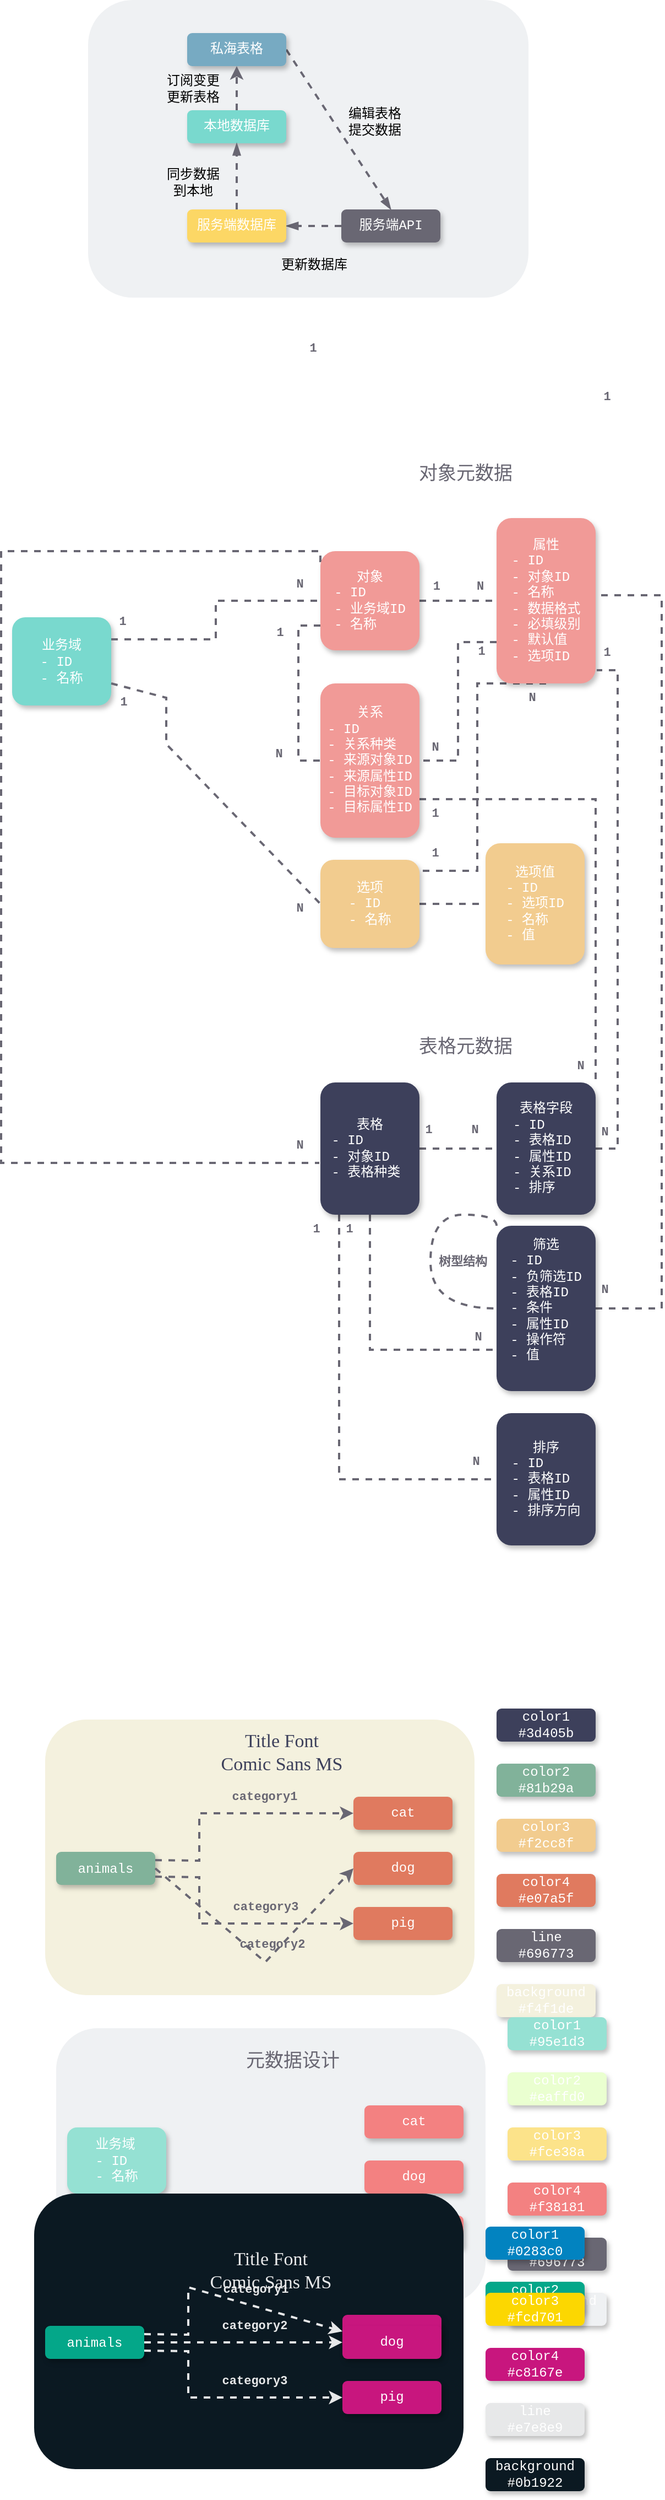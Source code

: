 <mxfile version="20.2.6" type="github">
  <diagram id="q-poOADq89SLV2On1OTE" name="第 1 页">
    <mxGraphModel dx="1226" dy="2330" grid="1" gridSize="10" guides="1" tooltips="1" connect="1" arrows="1" fold="1" page="1" pageScale="1" pageWidth="827" pageHeight="1169" math="0" shadow="0">
      <root>
        <mxCell id="0" />
        <mxCell id="1" parent="0" />
        <mxCell id="LNDC6W70i-blcDO_hwsq-19" value="" style="rounded=1;whiteSpace=wrap;html=1;strokeColor=none;shadow=0;glass=0;comic=0;gradientColor=none;fontFamily=Courier New;fontColor=#FFFFFF;fillColor=#f4f1de;" parent="1" vertex="1">
          <mxGeometry x="70" y="870" width="390" height="250" as="geometry" />
        </mxCell>
        <mxCell id="LNDC6W70i-blcDO_hwsq-20" value="&lt;font color=&quot;#ffffff&quot; face=&quot;Courier New&quot;&gt;animals&lt;/font&gt;" style="rounded=1;whiteSpace=wrap;html=1;strokeColor=none;shadow=1;glass=0;comic=0;gradientColor=none;fillColor=#81b29a;" parent="1" vertex="1">
          <mxGeometry x="80" y="990" width="90" height="30" as="geometry" />
        </mxCell>
        <mxCell id="LNDC6W70i-blcDO_hwsq-21" value="" style="endArrow=classic;html=1;exitX=1;exitY=0.5;exitDx=0;exitDy=0;strokeWidth=2;dashed=1;strokeColor=#696773;entryX=0;entryY=0.5;entryDx=0;entryDy=0;rounded=0;" parent="1" source="LNDC6W70i-blcDO_hwsq-20" target="LNDC6W70i-blcDO_hwsq-24" edge="1">
          <mxGeometry width="50" height="50" relative="1" as="geometry">
            <mxPoint x="220" y="1050" as="sourcePoint" />
            <mxPoint x="250" y="1005" as="targetPoint" />
            <Array as="points">
              <mxPoint x="270" y="1090" />
            </Array>
          </mxGeometry>
        </mxCell>
        <mxCell id="LNDC6W70i-blcDO_hwsq-22" value="&lt;b style=&quot;color: rgb(105 , 103 , 115)&quot;&gt;category2&lt;/b&gt;" style="edgeLabel;html=1;align=center;verticalAlign=middle;resizable=0;points=[];fontFamily=Courier New;fontColor=#FFFFFF;labelBackgroundColor=none;" parent="LNDC6W70i-blcDO_hwsq-21" vertex="1" connectable="0">
          <mxGeometry x="0.031" y="2" relative="1" as="geometry">
            <mxPoint x="7" y="-13" as="offset" />
          </mxGeometry>
        </mxCell>
        <mxCell id="LNDC6W70i-blcDO_hwsq-23" value="cat" style="rounded=1;whiteSpace=wrap;html=1;strokeColor=none;shadow=1;glass=0;comic=0;gradientColor=none;fontFamily=Courier New;fontColor=#FFFFFF;fillColor=#e07a5f;" parent="1" vertex="1">
          <mxGeometry x="350" y="940" width="90" height="30" as="geometry" />
        </mxCell>
        <mxCell id="LNDC6W70i-blcDO_hwsq-24" value="dog" style="rounded=1;whiteSpace=wrap;html=1;strokeColor=none;shadow=1;glass=0;comic=0;gradientColor=none;fontFamily=Courier New;fontColor=#FFFFFF;fillColor=#e07a5f;" parent="1" vertex="1">
          <mxGeometry x="350" y="990" width="90" height="30" as="geometry" />
        </mxCell>
        <mxCell id="LNDC6W70i-blcDO_hwsq-25" value="pig" style="rounded=1;whiteSpace=wrap;html=1;strokeColor=none;shadow=1;glass=0;comic=0;gradientColor=none;fontFamily=Courier New;fontColor=#FFFFFF;fillColor=#e07a5f;" parent="1" vertex="1">
          <mxGeometry x="350" y="1040" width="90" height="30" as="geometry" />
        </mxCell>
        <mxCell id="LNDC6W70i-blcDO_hwsq-26" value="" style="endArrow=classic;html=1;exitX=1;exitY=0.25;exitDx=0;exitDy=0;strokeWidth=2;dashed=1;strokeColor=#696773;entryX=0;entryY=0.5;entryDx=0;entryDy=0;rounded=0;" parent="1" source="LNDC6W70i-blcDO_hwsq-20" target="LNDC6W70i-blcDO_hwsq-23" edge="1">
          <mxGeometry width="50" height="50" relative="1" as="geometry">
            <mxPoint x="220" y="1050" as="sourcePoint" />
            <mxPoint x="250" y="1005" as="targetPoint" />
            <Array as="points">
              <mxPoint x="210" y="998" />
              <mxPoint x="210" y="955" />
            </Array>
          </mxGeometry>
        </mxCell>
        <mxCell id="LNDC6W70i-blcDO_hwsq-27" value="&lt;font color=&quot;#696773&quot;&gt;&lt;b&gt;category1&lt;/b&gt;&lt;/font&gt;" style="edgeLabel;html=1;align=center;verticalAlign=middle;resizable=0;points=[];fontFamily=Courier New;fontColor=#FFFFFF;labelBackgroundColor=none;" parent="LNDC6W70i-blcDO_hwsq-26" vertex="1" connectable="0">
          <mxGeometry x="0.274" y="1" relative="1" as="geometry">
            <mxPoint y="-14" as="offset" />
          </mxGeometry>
        </mxCell>
        <mxCell id="LNDC6W70i-blcDO_hwsq-28" value="" style="endArrow=classic;html=1;exitX=1;exitY=0.75;exitDx=0;exitDy=0;strokeWidth=2;dashed=1;strokeColor=#696773;entryX=0;entryY=0.5;entryDx=0;entryDy=0;rounded=0;" parent="1" source="LNDC6W70i-blcDO_hwsq-20" target="LNDC6W70i-blcDO_hwsq-25" edge="1">
          <mxGeometry width="50" height="50" relative="1" as="geometry">
            <mxPoint x="220" y="1050" as="sourcePoint" />
            <mxPoint x="250" y="1005" as="targetPoint" />
            <Array as="points">
              <mxPoint x="210" y="1013" />
              <mxPoint x="210" y="1055" />
            </Array>
          </mxGeometry>
        </mxCell>
        <mxCell id="LNDC6W70i-blcDO_hwsq-29" value="&lt;b style=&quot;color: rgb(105 , 103 , 115)&quot;&gt;category3&lt;/b&gt;" style="edgeLabel;html=1;align=center;verticalAlign=middle;resizable=0;points=[];fontFamily=Courier New;fontColor=#FFFFFF;labelBackgroundColor=none;" parent="LNDC6W70i-blcDO_hwsq-28" vertex="1" connectable="0">
          <mxGeometry x="0.16" y="3" relative="1" as="geometry">
            <mxPoint x="13" y="-12" as="offset" />
          </mxGeometry>
        </mxCell>
        <mxCell id="LNDC6W70i-blcDO_hwsq-30" value="color1&lt;br&gt;#3d405b" style="rounded=1;whiteSpace=wrap;html=1;strokeColor=none;shadow=1;glass=0;comic=0;gradientColor=none;fontFamily=Courier New;fontColor=#FFFFFF;fillColor=#3d405b;" parent="1" vertex="1">
          <mxGeometry x="480" y="860" width="90" height="30" as="geometry" />
        </mxCell>
        <mxCell id="LNDC6W70i-blcDO_hwsq-31" value="color2&lt;br&gt;#81b29a" style="rounded=1;whiteSpace=wrap;html=1;strokeColor=none;shadow=1;glass=0;comic=0;gradientColor=none;fontFamily=Courier New;fontColor=#FFFFFF;fillColor=#81b29a;" parent="1" vertex="1">
          <mxGeometry x="480" y="910" width="90" height="30" as="geometry" />
        </mxCell>
        <mxCell id="LNDC6W70i-blcDO_hwsq-32" value="color3&lt;br&gt;#f2cc8f" style="rounded=1;whiteSpace=wrap;html=1;strokeColor=none;shadow=1;glass=0;comic=0;gradientColor=none;fontFamily=Courier New;fontColor=#FFFFFF;fillColor=#f2cc8f;" parent="1" vertex="1">
          <mxGeometry x="480" y="960" width="90" height="30" as="geometry" />
        </mxCell>
        <mxCell id="LNDC6W70i-blcDO_hwsq-33" value="line&lt;br&gt;#696773" style="rounded=1;whiteSpace=wrap;html=1;fillColor=#696773;strokeColor=none;shadow=1;glass=0;comic=0;gradientColor=none;fontFamily=Courier New;fontColor=#FFFFFF;" parent="1" vertex="1">
          <mxGeometry x="480" y="1060" width="90" height="30" as="geometry" />
        </mxCell>
        <mxCell id="LNDC6W70i-blcDO_hwsq-34" value="color4&lt;br&gt;#e07a5f" style="rounded=1;whiteSpace=wrap;html=1;strokeColor=none;shadow=1;glass=0;comic=0;gradientColor=none;fontFamily=Courier New;fontColor=#FFFFFF;fillColor=#e07a5f;" parent="1" vertex="1">
          <mxGeometry x="480" y="1010" width="90" height="30" as="geometry" />
        </mxCell>
        <mxCell id="LNDC6W70i-blcDO_hwsq-35" value="background&lt;br&gt;#f4f1de" style="rounded=1;whiteSpace=wrap;html=1;strokeColor=none;shadow=1;glass=0;comic=0;gradientColor=none;fontFamily=Courier New;fontColor=#FFFFFF;fillColor=#f4f1de;" parent="1" vertex="1">
          <mxGeometry x="480" y="1110" width="90" height="30" as="geometry" />
        </mxCell>
        <mxCell id="LNDC6W70i-blcDO_hwsq-36" value="&lt;font face=&quot;Comic Sans MS&quot; style=&quot;font-size: 17px&quot;&gt;&lt;font style=&quot;font-size: 17px&quot;&gt;Title Font&lt;br&gt;Comic Sans MS&lt;/font&gt;&lt;br&gt;&lt;/font&gt;" style="text;html=1;strokeColor=none;fillColor=none;align=center;verticalAlign=middle;whiteSpace=wrap;rounded=0;fontColor=#3d405b;" parent="1" vertex="1">
          <mxGeometry x="210" y="890" width="150" height="20" as="geometry" />
        </mxCell>
        <mxCell id="LNDC6W70i-blcDO_hwsq-37" value="" style="rounded=1;whiteSpace=wrap;html=1;fillColor=#eff1f3;strokeColor=none;shadow=0;glass=0;comic=0;gradientColor=none;fontFamily=Courier New;fontColor=#FFFFFF;" parent="1" vertex="1">
          <mxGeometry x="80" y="1150" width="390" height="250" as="geometry" />
        </mxCell>
        <mxCell id="LNDC6W70i-blcDO_hwsq-38" value="&lt;div style=&quot;text-align: left;&quot;&gt;&lt;span style=&quot;color: rgb(255, 255, 255); font-family: &amp;quot;Courier New&amp;quot;; background-color: initial;&quot;&gt;业务域&lt;/span&gt;&lt;/div&gt;&lt;font face=&quot;Courier New&quot; color=&quot;#ffffff&quot;&gt;&lt;div style=&quot;text-align: left;&quot;&gt;&lt;span style=&quot;background-color: initial;&quot;&gt;- ID&lt;/span&gt;&lt;/div&gt;&lt;div style=&quot;text-align: left;&quot;&gt;&lt;span style=&quot;background-color: initial;&quot;&gt;- 名称&lt;/span&gt;&lt;/div&gt;&lt;/font&gt;" style="rounded=1;whiteSpace=wrap;html=1;strokeColor=none;shadow=1;glass=0;comic=0;gradientColor=none;fillColor=#95E1D3;" parent="1" vertex="1">
          <mxGeometry x="90" y="1240" width="90" height="60" as="geometry" />
        </mxCell>
        <mxCell id="LNDC6W70i-blcDO_hwsq-41" value="cat" style="rounded=1;whiteSpace=wrap;html=1;strokeColor=none;shadow=1;glass=0;comic=0;gradientColor=none;fontFamily=Courier New;fontColor=#FFFFFF;fillColor=#f38181;" parent="1" vertex="1">
          <mxGeometry x="360" y="1220" width="90" height="30" as="geometry" />
        </mxCell>
        <mxCell id="LNDC6W70i-blcDO_hwsq-42" value="dog" style="rounded=1;whiteSpace=wrap;html=1;strokeColor=none;shadow=1;glass=0;comic=0;gradientColor=none;fontFamily=Courier New;fontColor=#FFFFFF;fillColor=#f38181;" parent="1" vertex="1">
          <mxGeometry x="360" y="1270" width="90" height="30" as="geometry" />
        </mxCell>
        <mxCell id="LNDC6W70i-blcDO_hwsq-43" value="pig" style="rounded=1;whiteSpace=wrap;html=1;strokeColor=none;shadow=1;glass=0;comic=0;gradientColor=none;fontFamily=Courier New;fontColor=#FFFFFF;fillColor=#f38181;" parent="1" vertex="1">
          <mxGeometry x="360" y="1320" width="90" height="30" as="geometry" />
        </mxCell>
        <mxCell id="LNDC6W70i-blcDO_hwsq-48" value="color1&lt;br&gt;#95e1d3" style="rounded=1;whiteSpace=wrap;html=1;strokeColor=none;shadow=1;glass=0;comic=0;gradientColor=none;fontFamily=Courier New;fontColor=#FFFFFF;fillColor=#95e1d3;" parent="1" vertex="1">
          <mxGeometry x="490" y="1140" width="90" height="30" as="geometry" />
        </mxCell>
        <mxCell id="LNDC6W70i-blcDO_hwsq-49" value="color2&lt;br&gt;#eaffd0" style="rounded=1;whiteSpace=wrap;html=1;strokeColor=none;shadow=1;glass=0;comic=0;gradientColor=none;fontFamily=Courier New;fontColor=#FFFFFF;fillColor=#eaffd0;" parent="1" vertex="1">
          <mxGeometry x="490" y="1190" width="90" height="30" as="geometry" />
        </mxCell>
        <mxCell id="LNDC6W70i-blcDO_hwsq-50" value="color3&lt;br&gt;#fce38a" style="rounded=1;whiteSpace=wrap;html=1;strokeColor=none;shadow=1;glass=0;comic=0;gradientColor=none;fontFamily=Courier New;fontColor=#FFFFFF;fillColor=#fce38a;" parent="1" vertex="1">
          <mxGeometry x="490" y="1240" width="90" height="30" as="geometry" />
        </mxCell>
        <mxCell id="LNDC6W70i-blcDO_hwsq-51" value="line&lt;br&gt;#696773" style="rounded=1;whiteSpace=wrap;html=1;fillColor=#696773;strokeColor=none;shadow=1;glass=0;comic=0;gradientColor=none;fontFamily=Courier New;fontColor=#FFFFFF;" parent="1" vertex="1">
          <mxGeometry x="490" y="1340" width="90" height="30" as="geometry" />
        </mxCell>
        <mxCell id="LNDC6W70i-blcDO_hwsq-52" value="color4&lt;br&gt;#f38181" style="rounded=1;whiteSpace=wrap;html=1;strokeColor=none;shadow=1;glass=0;comic=0;gradientColor=none;fontFamily=Courier New;fontColor=#FFFFFF;fillColor=#f38181;" parent="1" vertex="1">
          <mxGeometry x="490" y="1290" width="90" height="30" as="geometry" />
        </mxCell>
        <mxCell id="LNDC6W70i-blcDO_hwsq-53" value="background&lt;br&gt;#EFF1F3" style="rounded=1;whiteSpace=wrap;html=1;fillColor=#eff1f3;strokeColor=none;shadow=1;glass=0;comic=0;gradientColor=none;fontFamily=Courier New;fontColor=#FFFFFF;" parent="1" vertex="1">
          <mxGeometry x="490" y="1390" width="90" height="30" as="geometry" />
        </mxCell>
        <mxCell id="LNDC6W70i-blcDO_hwsq-54" value="&lt;font face=&quot;Comic Sans MS&quot; style=&quot;font-size: 17px&quot;&gt;&lt;font color=&quot;#696773&quot;&gt;元数据设计&lt;/font&gt;&lt;br&gt;&lt;/font&gt;" style="text;html=1;strokeColor=none;fillColor=none;align=center;verticalAlign=middle;whiteSpace=wrap;rounded=0;" parent="1" vertex="1">
          <mxGeometry x="220" y="1170" width="150" height="20" as="geometry" />
        </mxCell>
        <mxCell id="LNDC6W70i-blcDO_hwsq-55" value="" style="rounded=1;whiteSpace=wrap;html=1;fillColor=#0b1922;strokeColor=none;shadow=0;glass=0;comic=0;gradientColor=none;fontFamily=Courier New;fontColor=#FFFFFF;" parent="1" vertex="1">
          <mxGeometry x="60" y="1300" width="390" height="250" as="geometry" />
        </mxCell>
        <mxCell id="LNDC6W70i-blcDO_hwsq-56" value="&lt;font color=&quot;#ffffff&quot; face=&quot;Courier New&quot;&gt;animals&lt;/font&gt;" style="rounded=1;whiteSpace=wrap;html=1;strokeColor=none;shadow=1;glass=0;comic=0;gradientColor=none;fillColor=#04a789;" parent="1" vertex="1">
          <mxGeometry x="70" y="1420" width="90" height="30" as="geometry" />
        </mxCell>
        <mxCell id="LNDC6W70i-blcDO_hwsq-57" value="" style="endArrow=classic;html=1;exitX=1;exitY=0.5;exitDx=0;exitDy=0;strokeWidth=2;dashed=1;strokeColor=#e7e8e9;entryX=0;entryY=0.5;entryDx=0;entryDy=0;rounded=0;" parent="1" source="LNDC6W70i-blcDO_hwsq-56" target="LNDC6W70i-blcDO_hwsq-60" edge="1">
          <mxGeometry width="50" height="50" relative="1" as="geometry">
            <mxPoint x="210" y="1480" as="sourcePoint" />
            <mxPoint x="240" y="1435" as="targetPoint" />
          </mxGeometry>
        </mxCell>
        <mxCell id="LNDC6W70i-blcDO_hwsq-58" value="&lt;b style=&quot;&quot;&gt;category2&lt;/b&gt;" style="edgeLabel;html=1;align=center;verticalAlign=middle;resizable=0;points=[];fontFamily=Courier New;fontColor=#e7e8e9;labelBackgroundColor=none;" parent="LNDC6W70i-blcDO_hwsq-57" vertex="1" connectable="0">
          <mxGeometry x="0.031" y="2" relative="1" as="geometry">
            <mxPoint x="7" y="-13" as="offset" />
          </mxGeometry>
        </mxCell>
        <mxCell id="LNDC6W70i-blcDO_hwsq-59" value="cat" style="rounded=1;whiteSpace=wrap;html=1;strokeColor=none;shadow=1;glass=0;comic=0;gradientColor=none;fontFamily=Courier New;fontColor=#FFFFFF;fillColor=#c8167e;" parent="1" vertex="1">
          <mxGeometry x="340" y="1410" width="90" height="30" as="geometry" />
        </mxCell>
        <mxCell id="LNDC6W70i-blcDO_hwsq-60" value="dog" style="rounded=1;whiteSpace=wrap;html=1;strokeColor=none;shadow=1;glass=0;comic=0;gradientColor=none;fontFamily=Courier New;fontColor=#FFFFFF;fillColor=#c8167e;" parent="1" vertex="1">
          <mxGeometry x="340" y="1420" width="90" height="30" as="geometry" />
        </mxCell>
        <mxCell id="LNDC6W70i-blcDO_hwsq-61" value="pig" style="rounded=1;whiteSpace=wrap;html=1;strokeColor=none;shadow=1;glass=0;comic=0;gradientColor=none;fontFamily=Courier New;fontColor=#FFFFFF;fillColor=#c8167e;" parent="1" vertex="1">
          <mxGeometry x="340" y="1470" width="90" height="30" as="geometry" />
        </mxCell>
        <mxCell id="LNDC6W70i-blcDO_hwsq-62" value="" style="endArrow=classic;html=1;exitX=1;exitY=0.25;exitDx=0;exitDy=0;strokeWidth=2;dashed=1;strokeColor=#e7e8e9;entryX=0;entryY=0.5;entryDx=0;entryDy=0;rounded=0;" parent="1" source="LNDC6W70i-blcDO_hwsq-56" target="LNDC6W70i-blcDO_hwsq-59" edge="1">
          <mxGeometry width="50" height="50" relative="1" as="geometry">
            <mxPoint x="210" y="1480" as="sourcePoint" />
            <mxPoint x="240" y="1435" as="targetPoint" />
            <Array as="points">
              <mxPoint x="200" y="1428" />
              <mxPoint x="200" y="1385" />
            </Array>
          </mxGeometry>
        </mxCell>
        <mxCell id="LNDC6W70i-blcDO_hwsq-63" value="&lt;font&gt;&lt;b&gt;category1&lt;/b&gt;&lt;/font&gt;" style="edgeLabel;html=1;align=center;verticalAlign=middle;resizable=0;points=[];fontFamily=Courier New;fontColor=#e7e8e9;labelBackgroundColor=none;" parent="LNDC6W70i-blcDO_hwsq-62" vertex="1" connectable="0">
          <mxGeometry x="0.274" y="1" relative="1" as="geometry">
            <mxPoint y="-14" as="offset" />
          </mxGeometry>
        </mxCell>
        <mxCell id="LNDC6W70i-blcDO_hwsq-64" value="" style="endArrow=classic;html=1;exitX=1;exitY=0.75;exitDx=0;exitDy=0;strokeWidth=2;dashed=1;strokeColor=#e7e8e9;entryX=0;entryY=0.5;entryDx=0;entryDy=0;rounded=0;" parent="1" source="LNDC6W70i-blcDO_hwsq-56" target="LNDC6W70i-blcDO_hwsq-61" edge="1">
          <mxGeometry width="50" height="50" relative="1" as="geometry">
            <mxPoint x="210" y="1480" as="sourcePoint" />
            <mxPoint x="240" y="1435" as="targetPoint" />
            <Array as="points">
              <mxPoint x="200" y="1443" />
              <mxPoint x="200" y="1485" />
            </Array>
          </mxGeometry>
        </mxCell>
        <mxCell id="LNDC6W70i-blcDO_hwsq-65" value="&lt;b style=&quot;&quot;&gt;category3&lt;/b&gt;" style="edgeLabel;html=1;align=center;verticalAlign=middle;resizable=0;points=[];fontFamily=Courier New;fontColor=#e7e8e9;labelBackgroundColor=none;" parent="LNDC6W70i-blcDO_hwsq-64" vertex="1" connectable="0">
          <mxGeometry x="0.16" y="3" relative="1" as="geometry">
            <mxPoint x="13" y="-12" as="offset" />
          </mxGeometry>
        </mxCell>
        <mxCell id="LNDC6W70i-blcDO_hwsq-66" value="color1&lt;br&gt;#0283c0" style="rounded=1;whiteSpace=wrap;html=1;strokeColor=none;shadow=1;glass=0;comic=0;gradientColor=none;fontFamily=Courier New;fontColor=#FFFFFF;fillColor=#0283c0;" parent="1" vertex="1">
          <mxGeometry x="470" y="1330" width="90" height="30" as="geometry" />
        </mxCell>
        <mxCell id="LNDC6W70i-blcDO_hwsq-67" value="color2&lt;br&gt;#04a789" style="rounded=1;whiteSpace=wrap;html=1;strokeColor=none;shadow=1;glass=0;comic=0;gradientColor=none;fontFamily=Courier New;fontColor=#FFFFFF;fillColor=#04a789;" parent="1" vertex="1">
          <mxGeometry x="470" y="1380" width="90" height="30" as="geometry" />
        </mxCell>
        <mxCell id="LNDC6W70i-blcDO_hwsq-68" value="color3&lt;br&gt;#fcd701" style="rounded=1;whiteSpace=wrap;html=1;strokeColor=none;shadow=1;glass=0;comic=0;gradientColor=none;fontFamily=Courier New;fontColor=#FFFFFF;fillColor=#fcd701;" parent="1" vertex="1">
          <mxGeometry x="470" y="1390" width="90" height="30" as="geometry" />
        </mxCell>
        <mxCell id="LNDC6W70i-blcDO_hwsq-69" value="line&lt;br&gt;#e7e8e9" style="rounded=1;whiteSpace=wrap;html=1;fillColor=#e7e8e9;strokeColor=none;shadow=1;glass=0;comic=0;gradientColor=none;fontFamily=Courier New;fontColor=#FFFFFF;" parent="1" vertex="1">
          <mxGeometry x="470" y="1490" width="90" height="30" as="geometry" />
        </mxCell>
        <mxCell id="LNDC6W70i-blcDO_hwsq-70" value="color4&lt;br&gt;#c8167e" style="rounded=1;whiteSpace=wrap;html=1;strokeColor=none;shadow=1;glass=0;comic=0;gradientColor=none;fontFamily=Courier New;fontColor=#FFFFFF;fillColor=#c8167e;" parent="1" vertex="1">
          <mxGeometry x="470" y="1440" width="90" height="30" as="geometry" />
        </mxCell>
        <mxCell id="LNDC6W70i-blcDO_hwsq-71" value="background&lt;br&gt;#0b1922" style="rounded=1;whiteSpace=wrap;html=1;fillColor=#0b1922;strokeColor=none;shadow=1;glass=0;comic=0;gradientColor=none;fontFamily=Courier New;fontColor=#FFFFFF;" parent="1" vertex="1">
          <mxGeometry x="470" y="1540" width="90" height="30" as="geometry" />
        </mxCell>
        <mxCell id="LNDC6W70i-blcDO_hwsq-72" value="&lt;font face=&quot;Comic Sans MS&quot; style=&quot;font-size: 17px&quot;&gt;&lt;font style=&quot;font-size: 17px&quot;&gt;Title Font&lt;br&gt;Comic Sans MS&lt;/font&gt;&lt;br&gt;&lt;/font&gt;" style="text;html=1;strokeColor=none;fillColor=none;align=center;verticalAlign=middle;whiteSpace=wrap;rounded=0;fontColor=#e7e8e9;" parent="1" vertex="1">
          <mxGeometry x="200" y="1360" width="150" height="20" as="geometry" />
        </mxCell>
        <mxCell id="LNDC6W70i-blcDO_hwsq-145" value="" style="rounded=1;whiteSpace=wrap;html=1;fillColor=#eff1f3;strokeColor=none;shadow=0;glass=0;comic=0;gradientColor=none;fontFamily=Courier New;fontColor=#FFFFFF;" parent="1" vertex="1">
          <mxGeometry x="109" y="-690" width="400" height="270" as="geometry" />
        </mxCell>
        <mxCell id="LNDC6W70i-blcDO_hwsq-150" style="edgeStyle=none;rounded=0;orthogonalLoop=1;jettySize=auto;html=1;exitX=1;exitY=0.5;exitDx=0;exitDy=0;entryX=0.5;entryY=0;entryDx=0;entryDy=0;dashed=1;endArrow=blockThin;endFill=1;endSize=6;strokeColor=#696773;strokeWidth=2;" parent="1" source="LNDC6W70i-blcDO_hwsq-12" target="LNDC6W70i-blcDO_hwsq-15" edge="1">
          <mxGeometry relative="1" as="geometry" />
        </mxCell>
        <mxCell id="LNDC6W70i-blcDO_hwsq-12" value="私海表格" style="rounded=1;whiteSpace=wrap;html=1;fillColor=#77aac2;strokeColor=none;shadow=1;glass=0;comic=0;gradientColor=none;fontFamily=Courier New;fontColor=#FFFFFF;" parent="1" vertex="1">
          <mxGeometry x="199" y="-660" width="90" height="30" as="geometry" />
        </mxCell>
        <mxCell id="LNDC6W70i-blcDO_hwsq-2" value="&lt;div style=&quot;&quot;&gt;&lt;span style=&quot;color: rgb(255, 255, 255); font-family: &amp;quot;Courier New&amp;quot;; background-color: initial;&quot;&gt;业务域&lt;/span&gt;&lt;/div&gt;&lt;div style=&quot;text-align: left;&quot;&gt;&lt;span style=&quot;background-color: initial; color: rgb(255, 255, 255); font-family: &amp;quot;Courier New&amp;quot;;&quot;&gt;- ID&lt;/span&gt;&lt;/div&gt;&lt;font face=&quot;Courier New&quot; color=&quot;#ffffff&quot;&gt;&lt;div style=&quot;text-align: left;&quot;&gt;&lt;span style=&quot;background-color: initial;&quot;&gt;- 名称&lt;/span&gt;&lt;/div&gt;&lt;/font&gt;" style="rounded=1;whiteSpace=wrap;html=1;fillColor=#79d9ce;strokeColor=none;shadow=1;glass=0;comic=0;gradientColor=none;align=center;" parent="1" vertex="1">
          <mxGeometry x="40" y="-130" width="90" height="80" as="geometry" />
        </mxCell>
        <mxCell id="L0XpBwEi-y1WDcA01-vK-3" value="" style="edgeStyle=orthogonalEdgeStyle;rounded=0;orthogonalLoop=1;jettySize=auto;html=1;strokeWidth=2;strokeColor=#696773;dashed=1;endArrow=none;endFill=0;" edge="1" parent="1" source="LNDC6W70i-blcDO_hwsq-5" target="L0XpBwEi-y1WDcA01-vK-2">
          <mxGeometry relative="1" as="geometry" />
        </mxCell>
        <mxCell id="L0XpBwEi-y1WDcA01-vK-9" style="edgeStyle=orthogonalEdgeStyle;rounded=0;orthogonalLoop=1;jettySize=auto;html=1;exitX=0;exitY=0.75;exitDx=0;exitDy=0;entryX=0;entryY=0.5;entryDx=0;entryDy=0;dashed=1;strokeColor=#696773;strokeWidth=2;endArrow=none;endFill=0;" edge="1" parent="1" source="LNDC6W70i-blcDO_hwsq-5" target="L0XpBwEi-y1WDcA01-vK-5">
          <mxGeometry relative="1" as="geometry" />
        </mxCell>
        <mxCell id="L0XpBwEi-y1WDcA01-vK-54" style="edgeStyle=orthogonalEdgeStyle;rounded=0;orthogonalLoop=1;jettySize=auto;html=1;entryX=-0.011;entryY=0.608;entryDx=0;entryDy=0;entryPerimeter=0;dashed=1;endArrow=none;endFill=0;strokeColor=#696773;strokeWidth=2;exitX=0;exitY=0.111;exitDx=0;exitDy=0;exitPerimeter=0;" edge="1" parent="1" source="LNDC6W70i-blcDO_hwsq-5" target="L0XpBwEi-y1WDcA01-vK-28">
          <mxGeometry relative="1" as="geometry">
            <mxPoint x="319" y="-160" as="sourcePoint" />
            <Array as="points">
              <mxPoint x="320" y="-190" />
              <mxPoint x="30" y="-190" />
              <mxPoint x="30" y="365" />
            </Array>
          </mxGeometry>
        </mxCell>
        <mxCell id="LNDC6W70i-blcDO_hwsq-5" value="对象&lt;br&gt;&lt;div style=&quot;text-align: left;&quot;&gt;&lt;span style=&quot;background-color: initial;&quot;&gt;- ID&lt;/span&gt;&lt;/div&gt;&lt;div style=&quot;text-align: left;&quot;&gt;- 业务域ID&lt;/div&gt;&lt;div style=&quot;text-align: left;&quot;&gt;&lt;span style=&quot;background-color: initial;&quot;&gt;- 名称&lt;/span&gt;&lt;/div&gt;" style="rounded=1;whiteSpace=wrap;html=1;fillColor=#f19a97;strokeColor=none;shadow=1;glass=0;comic=0;gradientColor=none;fontFamily=Courier New;fontColor=#FFFFFF;align=center;" parent="1" vertex="1">
          <mxGeometry x="320" y="-190" width="90" height="90" as="geometry" />
        </mxCell>
        <mxCell id="LNDC6W70i-blcDO_hwsq-8" value="" style="endArrow=none;html=1;exitX=1;exitY=0.25;exitDx=0;exitDy=0;strokeWidth=2;dashed=1;strokeColor=#696773;entryX=0;entryY=0.5;entryDx=0;entryDy=0;rounded=0;edgeStyle=orthogonalEdgeStyle;endFill=0;" parent="1" source="LNDC6W70i-blcDO_hwsq-2" target="LNDC6W70i-blcDO_hwsq-5" edge="1">
          <mxGeometry width="50" height="50" relative="1" as="geometry">
            <mxPoint x="190" y="-20" as="sourcePoint" />
            <mxPoint x="220" y="-65" as="targetPoint" />
          </mxGeometry>
        </mxCell>
        <mxCell id="LNDC6W70i-blcDO_hwsq-9" value="&lt;font color=&quot;#696773&quot;&gt;&lt;b&gt;N&lt;/b&gt;&lt;/font&gt;" style="edgeLabel;html=1;align=center;verticalAlign=middle;resizable=0;points=[];fontFamily=Courier New;fontColor=#FFFFFF;labelBackgroundColor=none;" parent="LNDC6W70i-blcDO_hwsq-8" vertex="1" connectable="0">
          <mxGeometry x="0.274" y="1" relative="1" as="geometry">
            <mxPoint x="62" y="-14" as="offset" />
          </mxGeometry>
        </mxCell>
        <mxCell id="LNDC6W70i-blcDO_hwsq-10" value="" style="endArrow=none;html=1;exitX=1;exitY=0.75;exitDx=0;exitDy=0;strokeWidth=2;dashed=1;strokeColor=#696773;entryX=0;entryY=0.5;entryDx=0;entryDy=0;rounded=0;endFill=0;" parent="1" source="LNDC6W70i-blcDO_hwsq-2" target="L0XpBwEi-y1WDcA01-vK-19" edge="1">
          <mxGeometry width="50" height="50" relative="1" as="geometry">
            <mxPoint x="190" y="-20" as="sourcePoint" />
            <mxPoint x="310" y="125" as="targetPoint" />
            <Array as="points">
              <mxPoint x="180" y="-57" />
              <mxPoint x="180" y="-15" />
            </Array>
          </mxGeometry>
        </mxCell>
        <mxCell id="LNDC6W70i-blcDO_hwsq-146" style="edgeStyle=orthogonalEdgeStyle;rounded=0;orthogonalLoop=1;jettySize=auto;html=1;exitX=0.5;exitY=0;exitDx=0;exitDy=0;entryX=0.5;entryY=1;entryDx=0;entryDy=0;strokeColor=#696773;strokeWidth=2;dashed=1;" parent="1" source="LNDC6W70i-blcDO_hwsq-13" target="LNDC6W70i-blcDO_hwsq-12" edge="1">
          <mxGeometry relative="1" as="geometry" />
        </mxCell>
        <mxCell id="LNDC6W70i-blcDO_hwsq-13" value="本地数据库" style="rounded=1;whiteSpace=wrap;html=1;fillColor=#79d9ce;strokeColor=none;shadow=1;glass=0;comic=0;gradientColor=none;fontFamily=Courier New;fontColor=#FFFFFF;" parent="1" vertex="1">
          <mxGeometry x="199" y="-590" width="90" height="30" as="geometry" />
        </mxCell>
        <mxCell id="LNDC6W70i-blcDO_hwsq-151" style="edgeStyle=none;rounded=0;orthogonalLoop=1;jettySize=auto;html=1;exitX=0;exitY=0.5;exitDx=0;exitDy=0;dashed=1;endArrow=blockThin;endFill=1;endSize=6;strokeColor=#696773;strokeWidth=2;" parent="1" source="LNDC6W70i-blcDO_hwsq-15" target="LNDC6W70i-blcDO_hwsq-149" edge="1">
          <mxGeometry relative="1" as="geometry" />
        </mxCell>
        <mxCell id="LNDC6W70i-blcDO_hwsq-15" value="服务端API" style="rounded=1;whiteSpace=wrap;html=1;fillColor=#696773;strokeColor=none;shadow=1;glass=0;comic=0;gradientColor=none;fontFamily=Courier New;fontColor=#FFFFFF;" parent="1" vertex="1">
          <mxGeometry x="339" y="-500" width="90" height="30" as="geometry" />
        </mxCell>
        <mxCell id="LNDC6W70i-blcDO_hwsq-18" value="&lt;font face=&quot;Comic Sans MS&quot; style=&quot;font-size: 17px&quot;&gt;&lt;font color=&quot;#696773&quot;&gt;对象元数据&lt;/font&gt;&lt;br&gt;&lt;/font&gt;" style="text;html=1;strokeColor=none;fillColor=none;align=center;verticalAlign=middle;whiteSpace=wrap;rounded=0;" parent="1" vertex="1">
          <mxGeometry x="377" y="-270" width="150" height="20" as="geometry" />
        </mxCell>
        <mxCell id="LNDC6W70i-blcDO_hwsq-152" style="edgeStyle=none;rounded=0;orthogonalLoop=1;jettySize=auto;html=1;exitX=0.5;exitY=0;exitDx=0;exitDy=0;entryX=0.5;entryY=1;entryDx=0;entryDy=0;dashed=1;endArrow=blockThin;endFill=1;endSize=6;strokeColor=#696773;strokeWidth=2;" parent="1" source="LNDC6W70i-blcDO_hwsq-149" target="LNDC6W70i-blcDO_hwsq-13" edge="1">
          <mxGeometry relative="1" as="geometry" />
        </mxCell>
        <mxCell id="LNDC6W70i-blcDO_hwsq-149" value="服务端数据库" style="rounded=1;whiteSpace=wrap;html=1;fillColor=#fcd765;strokeColor=none;shadow=1;glass=0;comic=0;gradientColor=none;fontFamily=Courier New;fontColor=#FFFFFF;" parent="1" vertex="1">
          <mxGeometry x="199" y="-500" width="90" height="30" as="geometry" />
        </mxCell>
        <mxCell id="LNDC6W70i-blcDO_hwsq-153" value="编辑表格&lt;br&gt;提交数据" style="text;html=1;resizable=0;autosize=1;align=center;verticalAlign=middle;points=[];fillColor=none;strokeColor=none;rounded=0;" parent="1" vertex="1">
          <mxGeometry x="334" y="-600" width="70" height="40" as="geometry" />
        </mxCell>
        <mxCell id="LNDC6W70i-blcDO_hwsq-154" value="同步数据&lt;br&gt;到本地" style="text;html=1;resizable=0;autosize=1;align=center;verticalAlign=middle;points=[];fillColor=none;strokeColor=none;rounded=0;" parent="1" vertex="1">
          <mxGeometry x="169" y="-545" width="70" height="40" as="geometry" />
        </mxCell>
        <mxCell id="LNDC6W70i-blcDO_hwsq-155" value="订阅变更&lt;br&gt;更新表格" style="text;html=1;resizable=0;autosize=1;align=center;verticalAlign=middle;points=[];fillColor=none;strokeColor=none;rounded=0;" parent="1" vertex="1">
          <mxGeometry x="169" y="-630" width="70" height="40" as="geometry" />
        </mxCell>
        <mxCell id="LNDC6W70i-blcDO_hwsq-156" value="更新数据库" style="text;html=1;resizable=0;autosize=1;align=center;verticalAlign=middle;points=[];fillColor=none;strokeColor=none;rounded=0;" parent="1" vertex="1">
          <mxGeometry x="274" y="-465" width="80" height="30" as="geometry" />
        </mxCell>
        <mxCell id="L0XpBwEi-y1WDcA01-vK-10" style="edgeStyle=orthogonalEdgeStyle;rounded=0;orthogonalLoop=1;jettySize=auto;html=1;exitX=0;exitY=0.75;exitDx=0;exitDy=0;entryX=1;entryY=0.5;entryDx=0;entryDy=0;dashed=1;strokeColor=#696773;strokeWidth=2;endArrow=none;endFill=0;" edge="1" parent="1" source="L0XpBwEi-y1WDcA01-vK-2" target="L0XpBwEi-y1WDcA01-vK-5">
          <mxGeometry relative="1" as="geometry" />
        </mxCell>
        <mxCell id="L0XpBwEi-y1WDcA01-vK-22" style="edgeStyle=elbowEdgeStyle;rounded=0;orthogonalLoop=1;jettySize=auto;html=1;exitX=0.5;exitY=1;exitDx=0;exitDy=0;entryX=0.889;entryY=0.125;entryDx=0;entryDy=0;entryPerimeter=0;dashed=1;endArrow=none;endFill=0;strokeColor=#696773;strokeWidth=2;elbow=horizontal;" edge="1" parent="1" source="L0XpBwEi-y1WDcA01-vK-2" target="L0XpBwEi-y1WDcA01-vK-19">
          <mxGeometry relative="1" as="geometry" />
        </mxCell>
        <mxCell id="L0XpBwEi-y1WDcA01-vK-2" value="属性&lt;br&gt;&lt;div style=&quot;text-align: left;&quot;&gt;&lt;span style=&quot;background-color: initial;&quot;&gt;- ID&lt;/span&gt;&lt;/div&gt;&lt;div style=&quot;text-align: left;&quot;&gt;- 对象ID&lt;/div&gt;&lt;div style=&quot;text-align: left;&quot;&gt;&lt;span style=&quot;background-color: initial;&quot;&gt;- 名称&lt;/span&gt;&lt;/div&gt;&lt;div style=&quot;text-align: left;&quot;&gt;&lt;span style=&quot;background-color: initial;&quot;&gt;- 数据格式&lt;/span&gt;&lt;/div&gt;&lt;div style=&quot;text-align: left;&quot;&gt;&lt;span style=&quot;background-color: initial;&quot;&gt;- 必填级别&lt;/span&gt;&lt;/div&gt;&lt;div style=&quot;text-align: left;&quot;&gt;&lt;span style=&quot;background-color: initial;&quot;&gt;- 默认值&lt;/span&gt;&lt;/div&gt;&lt;div style=&quot;text-align: left;&quot;&gt;&lt;span style=&quot;background-color: initial;&quot;&gt;- 选项ID&lt;/span&gt;&lt;/div&gt;" style="rounded=1;whiteSpace=wrap;html=1;fillColor=#f19a97;strokeColor=none;shadow=1;glass=0;comic=0;gradientColor=none;fontFamily=Courier New;fontColor=#FFFFFF;align=center;" vertex="1" parent="1">
          <mxGeometry x="480" y="-220" width="90" height="150" as="geometry" />
        </mxCell>
        <mxCell id="L0XpBwEi-y1WDcA01-vK-4" value="&lt;font color=&quot;#696773&quot;&gt;&lt;b&gt;1&amp;nbsp; &amp;nbsp; &amp;nbsp;N&lt;/b&gt;&lt;/font&gt;" style="edgeLabel;html=1;align=center;verticalAlign=middle;resizable=0;points=[];fontFamily=Courier New;fontColor=#FFFFFF;labelBackgroundColor=none;" vertex="1" connectable="0" parent="1">
          <mxGeometry x="249" y="-150" as="geometry">
            <mxPoint x="196" y="-8" as="offset" />
          </mxGeometry>
        </mxCell>
        <mxCell id="L0XpBwEi-y1WDcA01-vK-59" style="edgeStyle=orthogonalEdgeStyle;rounded=0;orthogonalLoop=1;jettySize=auto;html=1;exitX=1;exitY=0.75;exitDx=0;exitDy=0;entryX=1;entryY=0;entryDx=0;entryDy=0;dashed=1;endArrow=none;endFill=0;strokeColor=#696773;strokeWidth=2;" edge="1" parent="1" source="L0XpBwEi-y1WDcA01-vK-5" target="L0XpBwEi-y1WDcA01-vK-29">
          <mxGeometry relative="1" as="geometry">
            <Array as="points">
              <mxPoint x="570" y="35" />
            </Array>
          </mxGeometry>
        </mxCell>
        <mxCell id="L0XpBwEi-y1WDcA01-vK-5" value="关系&lt;br&gt;&lt;div style=&quot;text-align: left;&quot;&gt;&lt;span style=&quot;background-color: initial;&quot;&gt;- ID&lt;/span&gt;&lt;/div&gt;&lt;div style=&quot;text-align: left;&quot;&gt;- 关系种类&lt;/div&gt;&lt;div style=&quot;text-align: left;&quot;&gt;- 来源对象ID&lt;/div&gt;&lt;div style=&quot;text-align: left;&quot;&gt;&lt;span style=&quot;background-color: initial;&quot;&gt;- 来源属性ID&lt;/span&gt;&lt;/div&gt;&lt;div style=&quot;text-align: left;&quot;&gt;&lt;span style=&quot;background-color: initial;&quot;&gt;- 目标对象ID&lt;/span&gt;&lt;/div&gt;&lt;div style=&quot;text-align: left;&quot;&gt;&lt;span style=&quot;background-color: initial;&quot;&gt;- 目标属性ID&lt;/span&gt;&lt;/div&gt;" style="rounded=1;whiteSpace=wrap;html=1;fillColor=#f19a97;strokeColor=none;shadow=1;glass=0;comic=0;gradientColor=none;fontFamily=Courier New;fontColor=#FFFFFF;align=center;" vertex="1" parent="1">
          <mxGeometry x="320" y="-70" width="90" height="140" as="geometry" />
        </mxCell>
        <mxCell id="L0XpBwEi-y1WDcA01-vK-11" value="&lt;font color=&quot;#696773&quot;&gt;&lt;b&gt;1&lt;/b&gt;&lt;/font&gt;" style="edgeLabel;html=1;align=center;verticalAlign=middle;resizable=0;points=[];fontFamily=Courier New;fontColor=#FFFFFF;labelBackgroundColor=none;" vertex="1" connectable="0" parent="1">
          <mxGeometry x="440" y="-159" as="geometry">
            <mxPoint x="26" y="60" as="offset" />
          </mxGeometry>
        </mxCell>
        <mxCell id="L0XpBwEi-y1WDcA01-vK-12" value="&lt;font color=&quot;#696773&quot;&gt;&lt;b&gt;1&lt;/b&gt;&lt;/font&gt;" style="edgeLabel;html=1;align=center;verticalAlign=middle;resizable=0;points=[];fontFamily=Courier New;fontColor=#FFFFFF;labelBackgroundColor=none;" vertex="1" connectable="0" parent="1">
          <mxGeometry x="234" y="-159" as="geometry">
            <mxPoint x="-94" y="33" as="offset" />
          </mxGeometry>
        </mxCell>
        <mxCell id="L0XpBwEi-y1WDcA01-vK-13" value="&lt;font color=&quot;#696773&quot;&gt;&lt;b&gt;1&lt;/b&gt;&lt;/font&gt;" style="edgeLabel;html=1;align=center;verticalAlign=middle;resizable=0;points=[];fontFamily=Courier New;fontColor=#FFFFFF;labelBackgroundColor=none;" vertex="1" connectable="0" parent="1">
          <mxGeometry x="377" y="-149" as="geometry">
            <mxPoint x="-94" y="33" as="offset" />
          </mxGeometry>
        </mxCell>
        <mxCell id="L0XpBwEi-y1WDcA01-vK-14" value="&lt;font color=&quot;#696773&quot;&gt;&lt;b&gt;N&lt;/b&gt;&lt;/font&gt;" style="edgeLabel;html=1;align=center;verticalAlign=middle;resizable=0;points=[];fontFamily=Courier New;fontColor=#FFFFFF;labelBackgroundColor=none;" vertex="1" connectable="0" parent="1">
          <mxGeometry x="282" y="-6" as="geometry" />
        </mxCell>
        <mxCell id="L0XpBwEi-y1WDcA01-vK-18" value="&lt;font color=&quot;#696773&quot;&gt;&lt;b&gt;N&lt;/b&gt;&lt;/font&gt;" style="edgeLabel;html=1;align=center;verticalAlign=middle;resizable=0;points=[];fontFamily=Courier New;fontColor=#FFFFFF;labelBackgroundColor=none;" vertex="1" connectable="0" parent="1">
          <mxGeometry x="424" y="-12" as="geometry" />
        </mxCell>
        <mxCell id="L0XpBwEi-y1WDcA01-vK-21" style="edgeStyle=orthogonalEdgeStyle;rounded=0;orthogonalLoop=1;jettySize=auto;html=1;exitX=1;exitY=0.5;exitDx=0;exitDy=0;entryX=0;entryY=0.5;entryDx=0;entryDy=0;dashed=1;endArrow=none;endFill=0;strokeColor=#696773;strokeWidth=2;" edge="1" parent="1" source="L0XpBwEi-y1WDcA01-vK-19" target="L0XpBwEi-y1WDcA01-vK-20">
          <mxGeometry relative="1" as="geometry" />
        </mxCell>
        <mxCell id="L0XpBwEi-y1WDcA01-vK-19" value="选项&lt;br&gt;&lt;div style=&quot;text-align: left;&quot;&gt;&lt;span style=&quot;background-color: initial;&quot;&gt;- ID&lt;/span&gt;&lt;/div&gt;&lt;div style=&quot;text-align: left;&quot;&gt;&lt;span style=&quot;background-color: initial;&quot;&gt;- 名称&lt;/span&gt;&lt;/div&gt;" style="rounded=1;whiteSpace=wrap;html=1;strokeColor=none;shadow=1;glass=0;comic=0;gradientColor=none;fontFamily=Courier New;fontColor=#FFFFFF;fillColor=#f2cc8f;" vertex="1" parent="1">
          <mxGeometry x="320" y="90" width="90" height="80" as="geometry" />
        </mxCell>
        <mxCell id="L0XpBwEi-y1WDcA01-vK-20" value="选项值&lt;br&gt;&lt;div style=&quot;text-align: left;&quot;&gt;&lt;span style=&quot;background-color: initial;&quot;&gt;- ID&lt;/span&gt;&lt;/div&gt;&lt;div style=&quot;text-align: left;&quot;&gt;&lt;span style=&quot;background-color: initial;&quot;&gt;- 选项ID&lt;/span&gt;&lt;/div&gt;&lt;div style=&quot;text-align: left;&quot;&gt;&lt;span style=&quot;background-color: initial;&quot;&gt;- 名称&lt;/span&gt;&lt;/div&gt;&lt;div style=&quot;text-align: left;&quot;&gt;&lt;span style=&quot;background-color: initial;&quot;&gt;- 值&lt;/span&gt;&lt;/div&gt;" style="rounded=1;whiteSpace=wrap;html=1;strokeColor=none;shadow=1;glass=0;comic=0;gradientColor=none;fontFamily=Courier New;fontColor=#FFFFFF;fillColor=#f2cc8f;" vertex="1" parent="1">
          <mxGeometry x="470" y="75" width="90" height="110" as="geometry" />
        </mxCell>
        <mxCell id="L0XpBwEi-y1WDcA01-vK-23" value="&lt;font color=&quot;#696773&quot;&gt;&lt;b&gt;1&lt;/b&gt;&lt;/font&gt;" style="edgeLabel;html=1;align=center;verticalAlign=middle;resizable=0;points=[];fontFamily=Courier New;fontColor=#FFFFFF;labelBackgroundColor=none;" vertex="1" connectable="0" parent="1">
          <mxGeometry x="235" y="-86" as="geometry">
            <mxPoint x="-94" y="33" as="offset" />
          </mxGeometry>
        </mxCell>
        <mxCell id="L0XpBwEi-y1WDcA01-vK-24" value="&lt;font color=&quot;#696773&quot;&gt;&lt;b&gt;N&lt;/b&gt;&lt;/font&gt;" style="edgeLabel;html=1;align=center;verticalAlign=middle;resizable=0;points=[];fontFamily=Courier New;fontColor=#FFFFFF;labelBackgroundColor=none;" vertex="1" connectable="0" parent="1">
          <mxGeometry x="301" y="134" as="geometry" />
        </mxCell>
        <mxCell id="L0XpBwEi-y1WDcA01-vK-25" value="&lt;font color=&quot;#696773&quot;&gt;&lt;b&gt;N&lt;/b&gt;&lt;/font&gt;" style="edgeLabel;html=1;align=center;verticalAlign=middle;resizable=0;points=[];fontFamily=Courier New;fontColor=#FFFFFF;labelBackgroundColor=none;" vertex="1" connectable="0" parent="1">
          <mxGeometry x="460" y="335" as="geometry" />
        </mxCell>
        <mxCell id="L0XpBwEi-y1WDcA01-vK-26" value="&lt;font color=&quot;#696773&quot;&gt;&lt;b&gt;N&lt;/b&gt;&lt;/font&gt;" style="edgeLabel;html=1;align=center;verticalAlign=middle;resizable=0;points=[];fontFamily=Courier New;fontColor=#FFFFFF;labelBackgroundColor=none;" vertex="1" connectable="0" parent="1">
          <mxGeometry x="512" y="-57" as="geometry" />
        </mxCell>
        <mxCell id="L0XpBwEi-y1WDcA01-vK-27" value="&lt;font color=&quot;#696773&quot;&gt;&lt;b&gt;1&lt;/b&gt;&lt;/font&gt;" style="edgeLabel;html=1;align=center;verticalAlign=middle;resizable=0;points=[];fontFamily=Courier New;fontColor=#FFFFFF;labelBackgroundColor=none;" vertex="1" connectable="0" parent="1">
          <mxGeometry x="518" y="51" as="geometry">
            <mxPoint x="-94" y="33" as="offset" />
          </mxGeometry>
        </mxCell>
        <mxCell id="L0XpBwEi-y1WDcA01-vK-33" style="edgeStyle=elbowEdgeStyle;rounded=0;orthogonalLoop=1;jettySize=auto;html=1;exitX=1;exitY=0.5;exitDx=0;exitDy=0;entryX=0;entryY=0.5;entryDx=0;entryDy=0;dashed=1;endArrow=none;endFill=0;strokeColor=#696773;strokeWidth=2;" edge="1" parent="1" source="L0XpBwEi-y1WDcA01-vK-28" target="L0XpBwEi-y1WDcA01-vK-29">
          <mxGeometry relative="1" as="geometry" />
        </mxCell>
        <mxCell id="L0XpBwEi-y1WDcA01-vK-45" style="edgeStyle=orthogonalEdgeStyle;rounded=0;orthogonalLoop=1;jettySize=auto;html=1;exitX=0.5;exitY=1;exitDx=0;exitDy=0;entryX=0;entryY=0.75;entryDx=0;entryDy=0;dashed=1;endArrow=none;endFill=0;strokeColor=#696773;strokeWidth=2;" edge="1" parent="1" source="L0XpBwEi-y1WDcA01-vK-28" target="L0XpBwEi-y1WDcA01-vK-31">
          <mxGeometry relative="1" as="geometry" />
        </mxCell>
        <mxCell id="L0XpBwEi-y1WDcA01-vK-48" style="edgeStyle=orthogonalEdgeStyle;rounded=0;orthogonalLoop=1;jettySize=auto;html=1;exitX=0.189;exitY=1;exitDx=0;exitDy=0;entryX=0;entryY=0.5;entryDx=0;entryDy=0;dashed=1;endArrow=none;endFill=0;strokeColor=#696773;strokeWidth=2;exitPerimeter=0;" edge="1" parent="1" source="L0XpBwEi-y1WDcA01-vK-28" target="L0XpBwEi-y1WDcA01-vK-32">
          <mxGeometry relative="1" as="geometry" />
        </mxCell>
        <mxCell id="L0XpBwEi-y1WDcA01-vK-28" value="表格&lt;br&gt;&lt;div style=&quot;text-align: left;&quot;&gt;&lt;span style=&quot;background-color: initial;&quot;&gt;- ID&lt;/span&gt;&lt;/div&gt;&lt;div style=&quot;text-align: left;&quot;&gt;&lt;span style=&quot;background-color: initial;&quot;&gt;- 对象ID&lt;/span&gt;&lt;/div&gt;&lt;div style=&quot;text-align: left;&quot;&gt;&lt;span style=&quot;background-color: initial;&quot;&gt;- 表格种类&amp;nbsp;&lt;/span&gt;&lt;/div&gt;" style="rounded=1;whiteSpace=wrap;html=1;strokeColor=none;shadow=1;glass=0;comic=0;gradientColor=none;fontFamily=Courier New;fontColor=#FFFFFF;fillColor=#3d405b;" vertex="1" parent="1">
          <mxGeometry x="320" y="292" width="90" height="120" as="geometry" />
        </mxCell>
        <mxCell id="L0XpBwEi-y1WDcA01-vK-52" style="edgeStyle=orthogonalEdgeStyle;rounded=0;orthogonalLoop=1;jettySize=auto;html=1;exitX=1;exitY=0.5;exitDx=0;exitDy=0;entryX=1.011;entryY=0.92;entryDx=0;entryDy=0;entryPerimeter=0;dashed=1;endArrow=none;endFill=0;strokeColor=#696773;strokeWidth=2;" edge="1" parent="1" source="L0XpBwEi-y1WDcA01-vK-29" target="L0XpBwEi-y1WDcA01-vK-2">
          <mxGeometry relative="1" as="geometry" />
        </mxCell>
        <mxCell id="L0XpBwEi-y1WDcA01-vK-29" value="表格字段&lt;br&gt;&lt;div style=&quot;text-align: left;&quot;&gt;&lt;span style=&quot;background-color: initial;&quot;&gt;- ID&lt;/span&gt;&lt;/div&gt;&lt;div style=&quot;text-align: left;&quot;&gt;&lt;span style=&quot;background-color: initial;&quot;&gt;- 表格ID&lt;/span&gt;&lt;/div&gt;&lt;div style=&quot;text-align: left;&quot;&gt;&lt;span style=&quot;background-color: initial;&quot;&gt;- 属性ID&lt;/span&gt;&lt;/div&gt;&lt;div style=&quot;text-align: left;&quot;&gt;&lt;span style=&quot;background-color: initial;&quot;&gt;- 关系ID&amp;nbsp;&lt;/span&gt;&lt;/div&gt;&lt;div style=&quot;text-align: left;&quot;&gt;&lt;span style=&quot;background-color: initial;&quot;&gt;- 排序&lt;/span&gt;&lt;/div&gt;" style="rounded=1;whiteSpace=wrap;html=1;strokeColor=none;shadow=1;glass=0;comic=0;gradientColor=none;fontFamily=Courier New;fontColor=#FFFFFF;fillColor=#3d405b;" vertex="1" parent="1">
          <mxGeometry x="480" y="292" width="90" height="120" as="geometry" />
        </mxCell>
        <mxCell id="L0XpBwEi-y1WDcA01-vK-38" style="rounded=0;orthogonalLoop=1;jettySize=auto;html=1;exitX=1;exitY=0.5;exitDx=0;exitDy=0;dashed=1;endArrow=none;endFill=0;strokeColor=#696773;strokeWidth=2;edgeStyle=elbowEdgeStyle;" edge="1" parent="1" source="L0XpBwEi-y1WDcA01-vK-31">
          <mxGeometry relative="1" as="geometry">
            <mxPoint x="570" y="-150" as="targetPoint" />
            <Array as="points">
              <mxPoint x="630" y="150" />
            </Array>
          </mxGeometry>
        </mxCell>
        <mxCell id="L0XpBwEi-y1WDcA01-vK-31" value="筛选&lt;br&gt;&lt;div style=&quot;text-align: left;&quot;&gt;&lt;span style=&quot;background-color: initial;&quot;&gt;- ID&lt;/span&gt;&lt;/div&gt;&lt;div style=&quot;text-align: left;&quot;&gt;&lt;span style=&quot;background-color: initial;&quot;&gt;- 负筛选ID&lt;/span&gt;&lt;/div&gt;&lt;div style=&quot;text-align: left;&quot;&gt;&lt;span style=&quot;background-color: initial;&quot;&gt;- 表格ID&lt;/span&gt;&lt;/div&gt;&lt;div style=&quot;text-align: left;&quot;&gt;&lt;span style=&quot;background-color: initial;&quot;&gt;- 条件&amp;nbsp;&lt;/span&gt;&lt;/div&gt;&lt;div style=&quot;text-align: left;&quot;&gt;- 属性ID&lt;span style=&quot;background-color: initial;&quot;&gt;&lt;br&gt;&lt;/span&gt;&lt;/div&gt;&lt;div style=&quot;text-align: left;&quot;&gt;&lt;span style=&quot;background-color: initial;&quot;&gt;- 操作符&lt;/span&gt;&lt;/div&gt;&lt;div style=&quot;text-align: left;&quot;&gt;&lt;span style=&quot;background-color: initial;&quot;&gt;- 值&lt;/span&gt;&lt;/div&gt;&lt;div style=&quot;text-align: left;&quot;&gt;&lt;span style=&quot;background-color: initial;&quot;&gt;&lt;br&gt;&lt;/span&gt;&lt;/div&gt;" style="rounded=1;whiteSpace=wrap;html=1;strokeColor=none;shadow=1;glass=0;comic=0;gradientColor=none;fontFamily=Courier New;fontColor=#FFFFFF;fillColor=#3d405b;" vertex="1" parent="1">
          <mxGeometry x="480" y="422" width="90" height="150" as="geometry" />
        </mxCell>
        <mxCell id="L0XpBwEi-y1WDcA01-vK-32" value="排序&lt;br&gt;&lt;div style=&quot;text-align: left;&quot;&gt;&lt;span style=&quot;background-color: initial;&quot;&gt;- ID&lt;/span&gt;&lt;/div&gt;&lt;div style=&quot;text-align: left;&quot;&gt;&lt;span style=&quot;background-color: initial;&quot;&gt;- 表格ID&lt;/span&gt;&lt;/div&gt;&lt;div style=&quot;text-align: left;&quot;&gt;&lt;span style=&quot;background-color: initial;&quot;&gt;- 属性ID&lt;/span&gt;&lt;span style=&quot;background-color: initial;&quot;&gt;&amp;nbsp;&lt;/span&gt;&lt;/div&gt;&lt;div style=&quot;text-align: left;&quot;&gt;&lt;span style=&quot;background-color: initial;&quot;&gt;- 排序方向&lt;/span&gt;&lt;/div&gt;" style="rounded=1;whiteSpace=wrap;html=1;strokeColor=none;shadow=1;glass=0;comic=0;gradientColor=none;fontFamily=Courier New;fontColor=#FFFFFF;fillColor=#3d405b;" vertex="1" parent="1">
          <mxGeometry x="480" y="592" width="90" height="120" as="geometry" />
        </mxCell>
        <mxCell id="L0XpBwEi-y1WDcA01-vK-34" value="&lt;font color=&quot;#696773&quot;&gt;&lt;b&gt;1&lt;/b&gt;&lt;/font&gt;" style="edgeLabel;html=1;align=center;verticalAlign=middle;resizable=0;points=[];fontFamily=Courier New;fontColor=#FFFFFF;labelBackgroundColor=none;" vertex="1" connectable="0" parent="1">
          <mxGeometry x="512" y="302" as="geometry">
            <mxPoint x="-94" y="33" as="offset" />
          </mxGeometry>
        </mxCell>
        <mxCell id="L0XpBwEi-y1WDcA01-vK-37" value="&lt;font color=&quot;#696773&quot;&gt;&lt;b&gt;1&lt;/b&gt;&lt;/font&gt;" style="edgeLabel;html=1;align=center;verticalAlign=middle;resizable=0;points=[];fontFamily=Courier New;fontColor=#FFFFFF;labelBackgroundColor=none;" vertex="1" connectable="0" parent="1">
          <mxGeometry x="554" y="-158" as="geometry">
            <mxPoint x="26" y="60" as="offset" />
          </mxGeometry>
        </mxCell>
        <mxCell id="L0XpBwEi-y1WDcA01-vK-41" value="&lt;font color=&quot;#696773&quot;&gt;&lt;b&gt;N&lt;/b&gt;&lt;/font&gt;" style="edgeLabel;html=1;align=center;verticalAlign=middle;resizable=0;points=[];fontFamily=Courier New;fontColor=#FFFFFF;labelBackgroundColor=none;" vertex="1" connectable="0" parent="1">
          <mxGeometry x="578" y="337" as="geometry" />
        </mxCell>
        <mxCell id="L0XpBwEi-y1WDcA01-vK-42" value="&lt;font color=&quot;#696773&quot;&gt;&lt;b&gt;N&lt;/b&gt;&lt;/font&gt;" style="edgeLabel;html=1;align=center;verticalAlign=middle;resizable=0;points=[];fontFamily=Courier New;fontColor=#FFFFFF;labelBackgroundColor=none;" vertex="1" connectable="0" parent="1">
          <mxGeometry x="578" y="480" as="geometry" />
        </mxCell>
        <mxCell id="L0XpBwEi-y1WDcA01-vK-43" style="edgeStyle=orthogonalEdgeStyle;rounded=0;orthogonalLoop=1;jettySize=auto;html=1;exitX=0;exitY=0;exitDx=0;exitDy=0;entryX=0;entryY=0.5;entryDx=0;entryDy=0;dashed=1;endArrow=none;endFill=0;strokeColor=#696773;strokeWidth=2;curved=1;" edge="1" parent="1" source="L0XpBwEi-y1WDcA01-vK-31" target="L0XpBwEi-y1WDcA01-vK-31">
          <mxGeometry relative="1" as="geometry">
            <Array as="points">
              <mxPoint x="480" y="412" />
              <mxPoint x="420" y="412" />
              <mxPoint x="420" y="497" />
            </Array>
          </mxGeometry>
        </mxCell>
        <mxCell id="L0XpBwEi-y1WDcA01-vK-44" value="&lt;font color=&quot;#696773&quot;&gt;&lt;b&gt;树型结构&lt;/b&gt;&lt;/font&gt;" style="edgeLabel;html=1;align=center;verticalAlign=middle;resizable=0;points=[];fontFamily=Courier New;fontColor=#FFFFFF;labelBackgroundColor=none;" vertex="1" connectable="0" parent="1">
          <mxGeometry x="543" y="422" as="geometry">
            <mxPoint x="-94" y="33" as="offset" />
          </mxGeometry>
        </mxCell>
        <mxCell id="L0XpBwEi-y1WDcA01-vK-46" value="&lt;font color=&quot;#696773&quot;&gt;&lt;b&gt;1&lt;/b&gt;&lt;/font&gt;" style="edgeLabel;html=1;align=center;verticalAlign=middle;resizable=0;points=[];fontFamily=Courier New;fontColor=#FFFFFF;labelBackgroundColor=none;" vertex="1" connectable="0" parent="1">
          <mxGeometry x="440" y="392" as="geometry">
            <mxPoint x="-94" y="33" as="offset" />
          </mxGeometry>
        </mxCell>
        <mxCell id="L0XpBwEi-y1WDcA01-vK-47" value="&lt;font color=&quot;#696773&quot;&gt;&lt;b&gt;N&lt;/b&gt;&lt;/font&gt;" style="edgeLabel;html=1;align=center;verticalAlign=middle;resizable=0;points=[];fontFamily=Courier New;fontColor=#FFFFFF;labelBackgroundColor=none;" vertex="1" connectable="0" parent="1">
          <mxGeometry x="470" y="343" as="geometry">
            <mxPoint x="-7" y="180" as="offset" />
          </mxGeometry>
        </mxCell>
        <mxCell id="L0XpBwEi-y1WDcA01-vK-49" value="&lt;font color=&quot;#696773&quot;&gt;&lt;b&gt;1&lt;/b&gt;&lt;/font&gt;" style="edgeLabel;html=1;align=center;verticalAlign=middle;resizable=0;points=[];fontFamily=Courier New;fontColor=#FFFFFF;labelBackgroundColor=none;" vertex="1" connectable="0" parent="1">
          <mxGeometry x="410" y="392" as="geometry">
            <mxPoint x="-94" y="33" as="offset" />
          </mxGeometry>
        </mxCell>
        <mxCell id="L0XpBwEi-y1WDcA01-vK-50" value="&lt;font color=&quot;#696773&quot;&gt;&lt;b&gt;N&lt;/b&gt;&lt;/font&gt;" style="edgeLabel;html=1;align=center;verticalAlign=middle;resizable=0;points=[];fontFamily=Courier New;fontColor=#FFFFFF;labelBackgroundColor=none;" vertex="1" connectable="0" parent="1">
          <mxGeometry x="468" y="456" as="geometry">
            <mxPoint x="-7" y="180" as="offset" />
          </mxGeometry>
        </mxCell>
        <mxCell id="L0XpBwEi-y1WDcA01-vK-53" value="&lt;font color=&quot;#696773&quot;&gt;&lt;b&gt;1&lt;/b&gt;&lt;/font&gt;" style="edgeLabel;html=1;align=center;verticalAlign=middle;resizable=0;points=[];fontFamily=Courier New;fontColor=#FFFFFF;labelBackgroundColor=none;" vertex="1" connectable="0" parent="1">
          <mxGeometry x="554" y="-390" as="geometry">
            <mxPoint x="26" y="60" as="offset" />
          </mxGeometry>
        </mxCell>
        <mxCell id="L0XpBwEi-y1WDcA01-vK-56" value="&lt;font color=&quot;#696773&quot;&gt;&lt;b&gt;1&lt;/b&gt;&lt;/font&gt;" style="edgeLabel;html=1;align=center;verticalAlign=middle;resizable=0;points=[];fontFamily=Courier New;fontColor=#FFFFFF;labelBackgroundColor=none;" vertex="1" connectable="0" parent="1">
          <mxGeometry x="407" y="-407" as="geometry">
            <mxPoint x="-94" y="33" as="offset" />
          </mxGeometry>
        </mxCell>
        <mxCell id="L0XpBwEi-y1WDcA01-vK-57" value="&lt;font color=&quot;#696773&quot;&gt;&lt;b&gt;N&lt;/b&gt;&lt;/font&gt;" style="edgeLabel;html=1;align=center;verticalAlign=middle;resizable=0;points=[];fontFamily=Courier New;fontColor=#FFFFFF;labelBackgroundColor=none;" vertex="1" connectable="0" parent="1">
          <mxGeometry x="301" y="349" as="geometry" />
        </mxCell>
        <mxCell id="L0XpBwEi-y1WDcA01-vK-58" value="&lt;font face=&quot;Comic Sans MS&quot; style=&quot;font-size: 17px&quot;&gt;&lt;font color=&quot;#696773&quot;&gt;表格元数据&lt;/font&gt;&lt;br&gt;&lt;/font&gt;" style="text;html=1;strokeColor=none;fillColor=none;align=center;verticalAlign=middle;whiteSpace=wrap;rounded=0;" vertex="1" parent="1">
          <mxGeometry x="377" y="250" width="150" height="20" as="geometry" />
        </mxCell>
        <mxCell id="L0XpBwEi-y1WDcA01-vK-60" value="&lt;font color=&quot;#696773&quot;&gt;&lt;b&gt;1&lt;/b&gt;&lt;/font&gt;" style="edgeLabel;html=1;align=center;verticalAlign=middle;resizable=0;points=[];fontFamily=Courier New;fontColor=#FFFFFF;labelBackgroundColor=none;" vertex="1" connectable="0" parent="1">
          <mxGeometry x="518" y="15" as="geometry">
            <mxPoint x="-94" y="33" as="offset" />
          </mxGeometry>
        </mxCell>
        <mxCell id="L0XpBwEi-y1WDcA01-vK-61" value="&lt;font color=&quot;#696773&quot;&gt;&lt;b&gt;N&lt;/b&gt;&lt;/font&gt;" style="edgeLabel;html=1;align=center;verticalAlign=middle;resizable=0;points=[];fontFamily=Courier New;fontColor=#FFFFFF;labelBackgroundColor=none;" vertex="1" connectable="0" parent="1">
          <mxGeometry x="556" y="277" as="geometry" />
        </mxCell>
      </root>
    </mxGraphModel>
  </diagram>
</mxfile>
